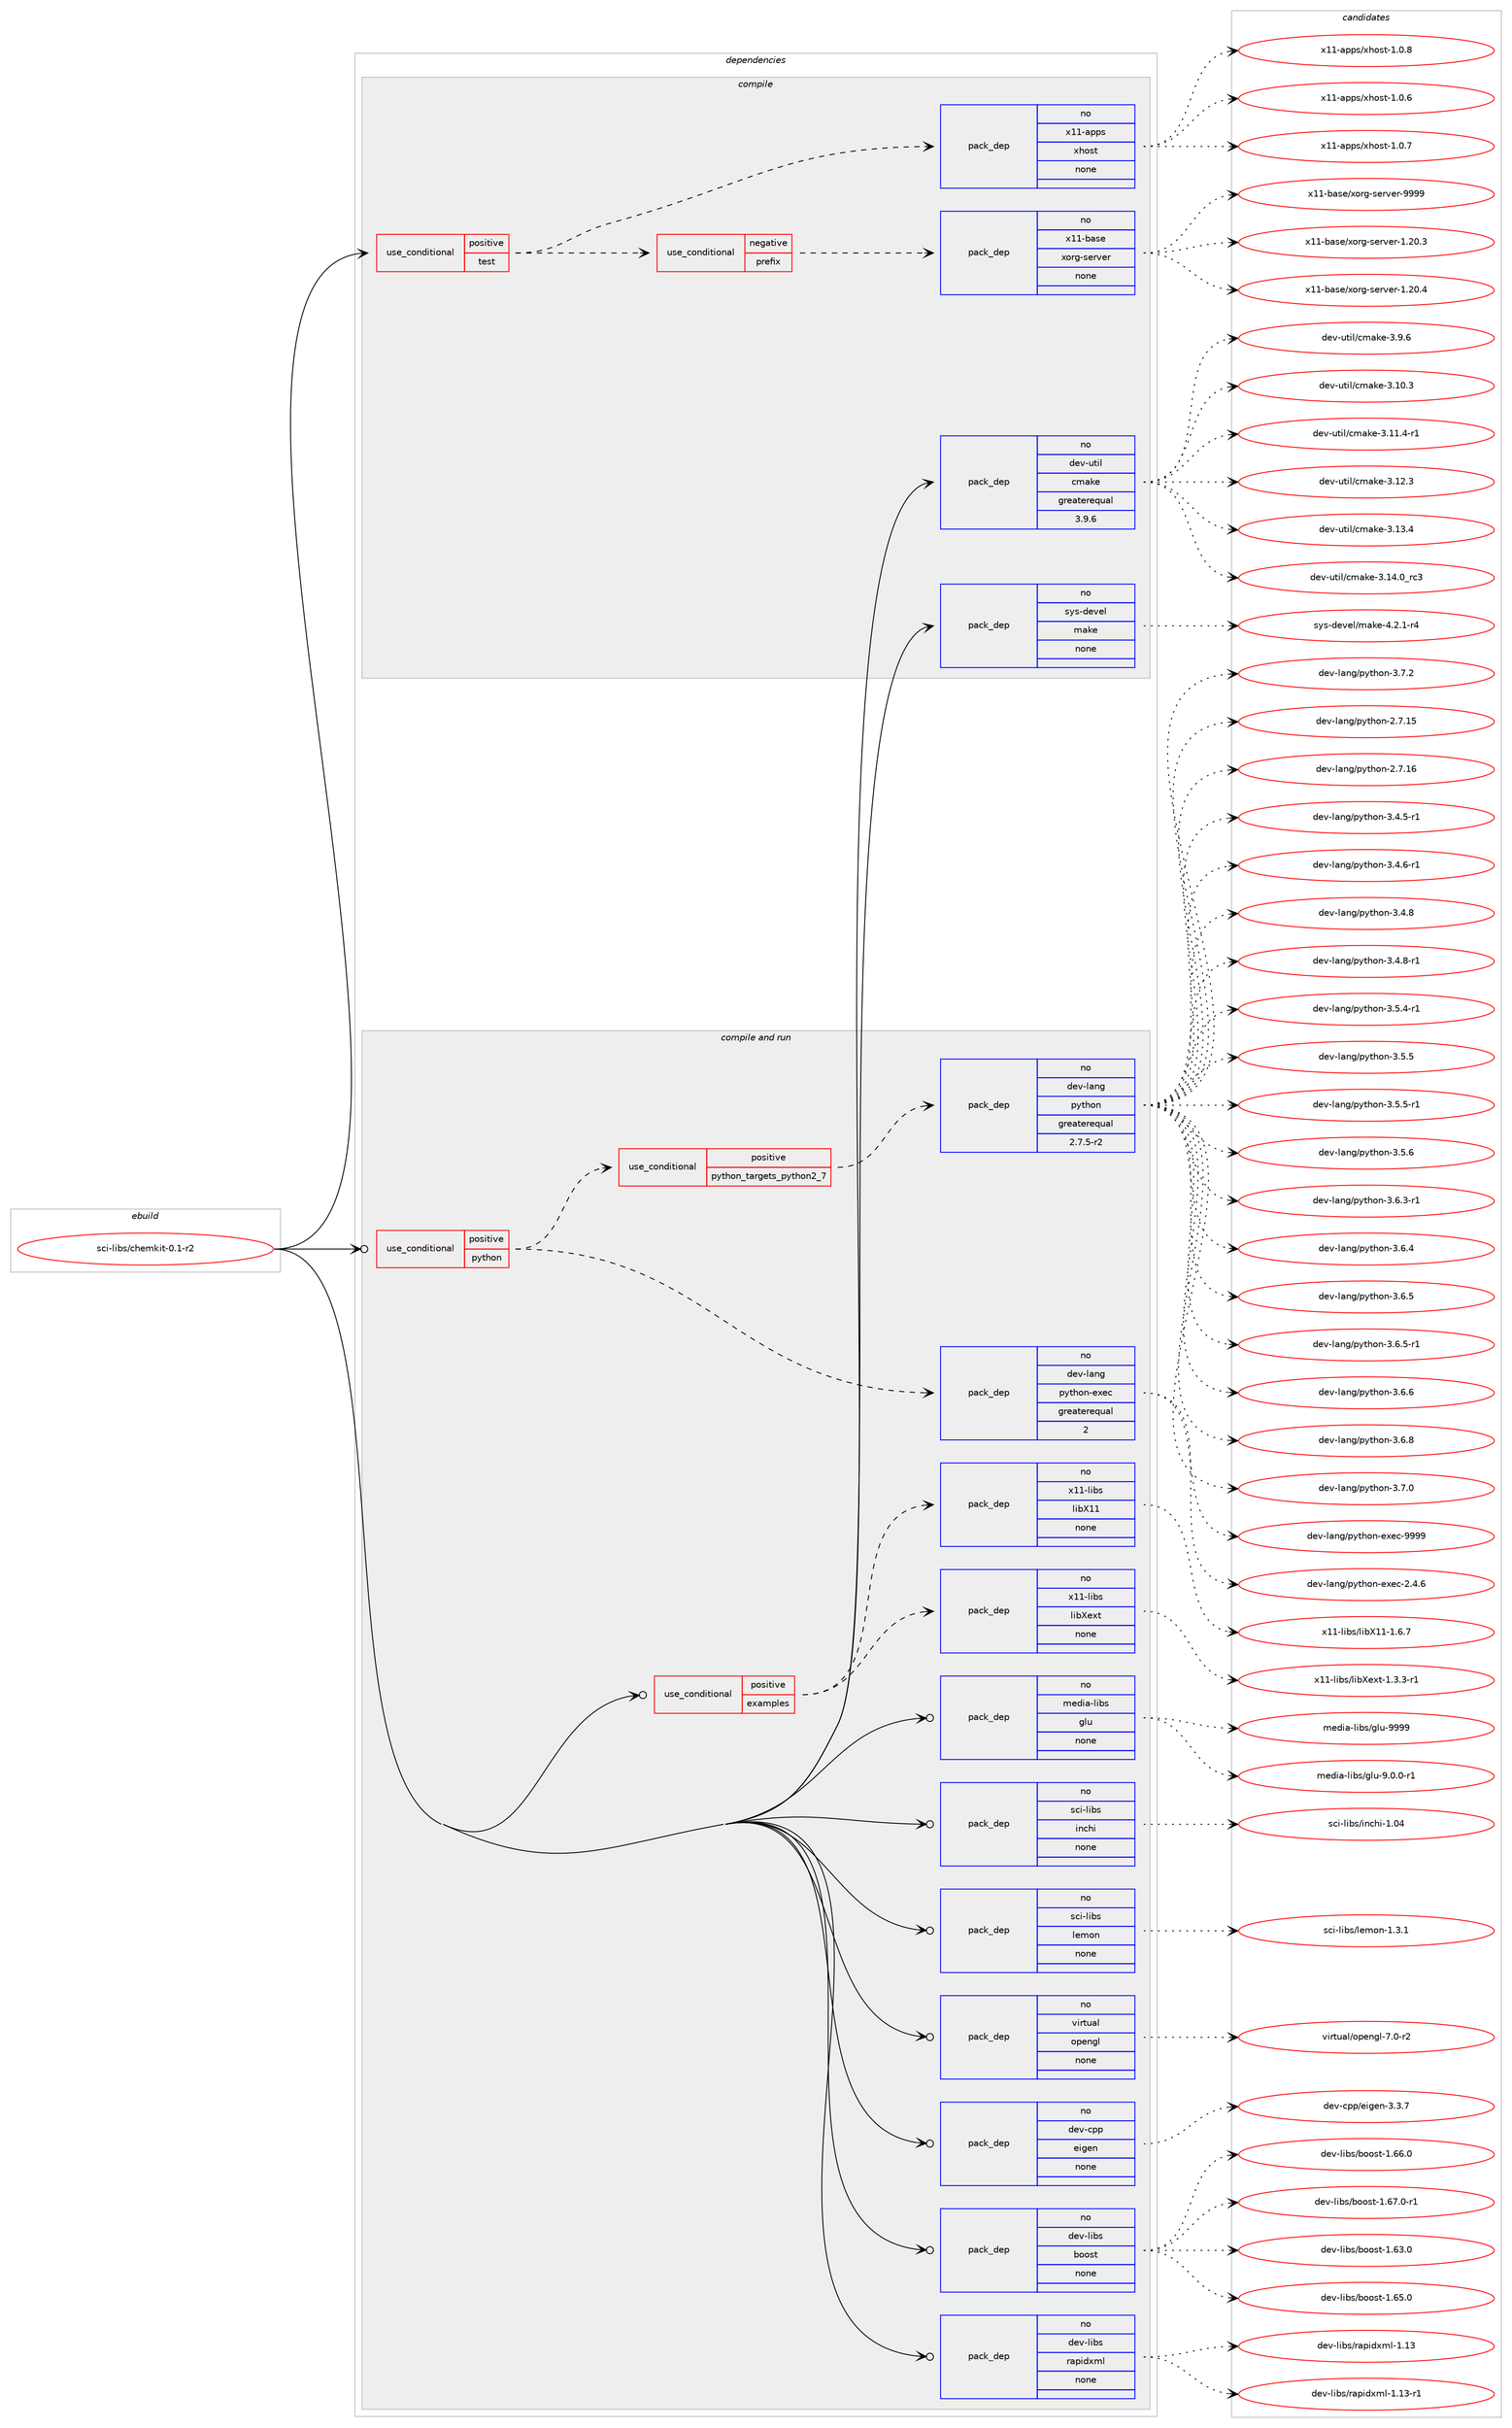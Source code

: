digraph prolog {

# *************
# Graph options
# *************

newrank=true;
concentrate=true;
compound=true;
graph [rankdir=LR,fontname=Helvetica,fontsize=10,ranksep=1.5];#, ranksep=2.5, nodesep=0.2];
edge  [arrowhead=vee];
node  [fontname=Helvetica,fontsize=10];

# **********
# The ebuild
# **********

subgraph cluster_leftcol {
color=gray;
rank=same;
label=<<i>ebuild</i>>;
id [label="sci-libs/chemkit-0.1-r2", color=red, width=4, href="../sci-libs/chemkit-0.1-r2.svg"];
}

# ****************
# The dependencies
# ****************

subgraph cluster_midcol {
color=gray;
label=<<i>dependencies</i>>;
subgraph cluster_compile {
fillcolor="#eeeeee";
style=filled;
label=<<i>compile</i>>;
subgraph cond453115 {
dependency1692523 [label=<<TABLE BORDER="0" CELLBORDER="1" CELLSPACING="0" CELLPADDING="4"><TR><TD ROWSPAN="3" CELLPADDING="10">use_conditional</TD></TR><TR><TD>positive</TD></TR><TR><TD>test</TD></TR></TABLE>>, shape=none, color=red];
subgraph cond453116 {
dependency1692524 [label=<<TABLE BORDER="0" CELLBORDER="1" CELLSPACING="0" CELLPADDING="4"><TR><TD ROWSPAN="3" CELLPADDING="10">use_conditional</TD></TR><TR><TD>negative</TD></TR><TR><TD>prefix</TD></TR></TABLE>>, shape=none, color=red];
subgraph pack1211681 {
dependency1692525 [label=<<TABLE BORDER="0" CELLBORDER="1" CELLSPACING="0" CELLPADDING="4" WIDTH="220"><TR><TD ROWSPAN="6" CELLPADDING="30">pack_dep</TD></TR><TR><TD WIDTH="110">no</TD></TR><TR><TD>x11-base</TD></TR><TR><TD>xorg-server</TD></TR><TR><TD>none</TD></TR><TR><TD></TD></TR></TABLE>>, shape=none, color=blue];
}
dependency1692524:e -> dependency1692525:w [weight=20,style="dashed",arrowhead="vee"];
}
dependency1692523:e -> dependency1692524:w [weight=20,style="dashed",arrowhead="vee"];
subgraph pack1211682 {
dependency1692526 [label=<<TABLE BORDER="0" CELLBORDER="1" CELLSPACING="0" CELLPADDING="4" WIDTH="220"><TR><TD ROWSPAN="6" CELLPADDING="30">pack_dep</TD></TR><TR><TD WIDTH="110">no</TD></TR><TR><TD>x11-apps</TD></TR><TR><TD>xhost</TD></TR><TR><TD>none</TD></TR><TR><TD></TD></TR></TABLE>>, shape=none, color=blue];
}
dependency1692523:e -> dependency1692526:w [weight=20,style="dashed",arrowhead="vee"];
}
id:e -> dependency1692523:w [weight=20,style="solid",arrowhead="vee"];
subgraph pack1211683 {
dependency1692527 [label=<<TABLE BORDER="0" CELLBORDER="1" CELLSPACING="0" CELLPADDING="4" WIDTH="220"><TR><TD ROWSPAN="6" CELLPADDING="30">pack_dep</TD></TR><TR><TD WIDTH="110">no</TD></TR><TR><TD>dev-util</TD></TR><TR><TD>cmake</TD></TR><TR><TD>greaterequal</TD></TR><TR><TD>3.9.6</TD></TR></TABLE>>, shape=none, color=blue];
}
id:e -> dependency1692527:w [weight=20,style="solid",arrowhead="vee"];
subgraph pack1211684 {
dependency1692528 [label=<<TABLE BORDER="0" CELLBORDER="1" CELLSPACING="0" CELLPADDING="4" WIDTH="220"><TR><TD ROWSPAN="6" CELLPADDING="30">pack_dep</TD></TR><TR><TD WIDTH="110">no</TD></TR><TR><TD>sys-devel</TD></TR><TR><TD>make</TD></TR><TR><TD>none</TD></TR><TR><TD></TD></TR></TABLE>>, shape=none, color=blue];
}
id:e -> dependency1692528:w [weight=20,style="solid",arrowhead="vee"];
}
subgraph cluster_compileandrun {
fillcolor="#eeeeee";
style=filled;
label=<<i>compile and run</i>>;
subgraph cond453117 {
dependency1692529 [label=<<TABLE BORDER="0" CELLBORDER="1" CELLSPACING="0" CELLPADDING="4"><TR><TD ROWSPAN="3" CELLPADDING="10">use_conditional</TD></TR><TR><TD>positive</TD></TR><TR><TD>examples</TD></TR></TABLE>>, shape=none, color=red];
subgraph pack1211685 {
dependency1692530 [label=<<TABLE BORDER="0" CELLBORDER="1" CELLSPACING="0" CELLPADDING="4" WIDTH="220"><TR><TD ROWSPAN="6" CELLPADDING="30">pack_dep</TD></TR><TR><TD WIDTH="110">no</TD></TR><TR><TD>x11-libs</TD></TR><TR><TD>libX11</TD></TR><TR><TD>none</TD></TR><TR><TD></TD></TR></TABLE>>, shape=none, color=blue];
}
dependency1692529:e -> dependency1692530:w [weight=20,style="dashed",arrowhead="vee"];
subgraph pack1211686 {
dependency1692531 [label=<<TABLE BORDER="0" CELLBORDER="1" CELLSPACING="0" CELLPADDING="4" WIDTH="220"><TR><TD ROWSPAN="6" CELLPADDING="30">pack_dep</TD></TR><TR><TD WIDTH="110">no</TD></TR><TR><TD>x11-libs</TD></TR><TR><TD>libXext</TD></TR><TR><TD>none</TD></TR><TR><TD></TD></TR></TABLE>>, shape=none, color=blue];
}
dependency1692529:e -> dependency1692531:w [weight=20,style="dashed",arrowhead="vee"];
}
id:e -> dependency1692529:w [weight=20,style="solid",arrowhead="odotvee"];
subgraph cond453118 {
dependency1692532 [label=<<TABLE BORDER="0" CELLBORDER="1" CELLSPACING="0" CELLPADDING="4"><TR><TD ROWSPAN="3" CELLPADDING="10">use_conditional</TD></TR><TR><TD>positive</TD></TR><TR><TD>python</TD></TR></TABLE>>, shape=none, color=red];
subgraph cond453119 {
dependency1692533 [label=<<TABLE BORDER="0" CELLBORDER="1" CELLSPACING="0" CELLPADDING="4"><TR><TD ROWSPAN="3" CELLPADDING="10">use_conditional</TD></TR><TR><TD>positive</TD></TR><TR><TD>python_targets_python2_7</TD></TR></TABLE>>, shape=none, color=red];
subgraph pack1211687 {
dependency1692534 [label=<<TABLE BORDER="0" CELLBORDER="1" CELLSPACING="0" CELLPADDING="4" WIDTH="220"><TR><TD ROWSPAN="6" CELLPADDING="30">pack_dep</TD></TR><TR><TD WIDTH="110">no</TD></TR><TR><TD>dev-lang</TD></TR><TR><TD>python</TD></TR><TR><TD>greaterequal</TD></TR><TR><TD>2.7.5-r2</TD></TR></TABLE>>, shape=none, color=blue];
}
dependency1692533:e -> dependency1692534:w [weight=20,style="dashed",arrowhead="vee"];
}
dependency1692532:e -> dependency1692533:w [weight=20,style="dashed",arrowhead="vee"];
subgraph pack1211688 {
dependency1692535 [label=<<TABLE BORDER="0" CELLBORDER="1" CELLSPACING="0" CELLPADDING="4" WIDTH="220"><TR><TD ROWSPAN="6" CELLPADDING="30">pack_dep</TD></TR><TR><TD WIDTH="110">no</TD></TR><TR><TD>dev-lang</TD></TR><TR><TD>python-exec</TD></TR><TR><TD>greaterequal</TD></TR><TR><TD>2</TD></TR></TABLE>>, shape=none, color=blue];
}
dependency1692532:e -> dependency1692535:w [weight=20,style="dashed",arrowhead="vee"];
}
id:e -> dependency1692532:w [weight=20,style="solid",arrowhead="odotvee"];
subgraph pack1211689 {
dependency1692536 [label=<<TABLE BORDER="0" CELLBORDER="1" CELLSPACING="0" CELLPADDING="4" WIDTH="220"><TR><TD ROWSPAN="6" CELLPADDING="30">pack_dep</TD></TR><TR><TD WIDTH="110">no</TD></TR><TR><TD>dev-cpp</TD></TR><TR><TD>eigen</TD></TR><TR><TD>none</TD></TR><TR><TD></TD></TR></TABLE>>, shape=none, color=blue];
}
id:e -> dependency1692536:w [weight=20,style="solid",arrowhead="odotvee"];
subgraph pack1211690 {
dependency1692537 [label=<<TABLE BORDER="0" CELLBORDER="1" CELLSPACING="0" CELLPADDING="4" WIDTH="220"><TR><TD ROWSPAN="6" CELLPADDING="30">pack_dep</TD></TR><TR><TD WIDTH="110">no</TD></TR><TR><TD>dev-libs</TD></TR><TR><TD>boost</TD></TR><TR><TD>none</TD></TR><TR><TD></TD></TR></TABLE>>, shape=none, color=blue];
}
id:e -> dependency1692537:w [weight=20,style="solid",arrowhead="odotvee"];
subgraph pack1211691 {
dependency1692538 [label=<<TABLE BORDER="0" CELLBORDER="1" CELLSPACING="0" CELLPADDING="4" WIDTH="220"><TR><TD ROWSPAN="6" CELLPADDING="30">pack_dep</TD></TR><TR><TD WIDTH="110">no</TD></TR><TR><TD>dev-libs</TD></TR><TR><TD>rapidxml</TD></TR><TR><TD>none</TD></TR><TR><TD></TD></TR></TABLE>>, shape=none, color=blue];
}
id:e -> dependency1692538:w [weight=20,style="solid",arrowhead="odotvee"];
subgraph pack1211692 {
dependency1692539 [label=<<TABLE BORDER="0" CELLBORDER="1" CELLSPACING="0" CELLPADDING="4" WIDTH="220"><TR><TD ROWSPAN="6" CELLPADDING="30">pack_dep</TD></TR><TR><TD WIDTH="110">no</TD></TR><TR><TD>media-libs</TD></TR><TR><TD>glu</TD></TR><TR><TD>none</TD></TR><TR><TD></TD></TR></TABLE>>, shape=none, color=blue];
}
id:e -> dependency1692539:w [weight=20,style="solid",arrowhead="odotvee"];
subgraph pack1211693 {
dependency1692540 [label=<<TABLE BORDER="0" CELLBORDER="1" CELLSPACING="0" CELLPADDING="4" WIDTH="220"><TR><TD ROWSPAN="6" CELLPADDING="30">pack_dep</TD></TR><TR><TD WIDTH="110">no</TD></TR><TR><TD>sci-libs</TD></TR><TR><TD>inchi</TD></TR><TR><TD>none</TD></TR><TR><TD></TD></TR></TABLE>>, shape=none, color=blue];
}
id:e -> dependency1692540:w [weight=20,style="solid",arrowhead="odotvee"];
subgraph pack1211694 {
dependency1692541 [label=<<TABLE BORDER="0" CELLBORDER="1" CELLSPACING="0" CELLPADDING="4" WIDTH="220"><TR><TD ROWSPAN="6" CELLPADDING="30">pack_dep</TD></TR><TR><TD WIDTH="110">no</TD></TR><TR><TD>sci-libs</TD></TR><TR><TD>lemon</TD></TR><TR><TD>none</TD></TR><TR><TD></TD></TR></TABLE>>, shape=none, color=blue];
}
id:e -> dependency1692541:w [weight=20,style="solid",arrowhead="odotvee"];
subgraph pack1211695 {
dependency1692542 [label=<<TABLE BORDER="0" CELLBORDER="1" CELLSPACING="0" CELLPADDING="4" WIDTH="220"><TR><TD ROWSPAN="6" CELLPADDING="30">pack_dep</TD></TR><TR><TD WIDTH="110">no</TD></TR><TR><TD>virtual</TD></TR><TR><TD>opengl</TD></TR><TR><TD>none</TD></TR><TR><TD></TD></TR></TABLE>>, shape=none, color=blue];
}
id:e -> dependency1692542:w [weight=20,style="solid",arrowhead="odotvee"];
}
subgraph cluster_run {
fillcolor="#eeeeee";
style=filled;
label=<<i>run</i>>;
}
}

# **************
# The candidates
# **************

subgraph cluster_choices {
rank=same;
color=gray;
label=<<i>candidates</i>>;

subgraph choice1211681 {
color=black;
nodesep=1;
choice1204949459897115101471201111141034511510111411810111445494650484651 [label="x11-base/xorg-server-1.20.3", color=red, width=4,href="../x11-base/xorg-server-1.20.3.svg"];
choice1204949459897115101471201111141034511510111411810111445494650484652 [label="x11-base/xorg-server-1.20.4", color=red, width=4,href="../x11-base/xorg-server-1.20.4.svg"];
choice120494945989711510147120111114103451151011141181011144557575757 [label="x11-base/xorg-server-9999", color=red, width=4,href="../x11-base/xorg-server-9999.svg"];
dependency1692525:e -> choice1204949459897115101471201111141034511510111411810111445494650484651:w [style=dotted,weight="100"];
dependency1692525:e -> choice1204949459897115101471201111141034511510111411810111445494650484652:w [style=dotted,weight="100"];
dependency1692525:e -> choice120494945989711510147120111114103451151011141181011144557575757:w [style=dotted,weight="100"];
}
subgraph choice1211682 {
color=black;
nodesep=1;
choice1204949459711211211547120104111115116454946484654 [label="x11-apps/xhost-1.0.6", color=red, width=4,href="../x11-apps/xhost-1.0.6.svg"];
choice1204949459711211211547120104111115116454946484655 [label="x11-apps/xhost-1.0.7", color=red, width=4,href="../x11-apps/xhost-1.0.7.svg"];
choice1204949459711211211547120104111115116454946484656 [label="x11-apps/xhost-1.0.8", color=red, width=4,href="../x11-apps/xhost-1.0.8.svg"];
dependency1692526:e -> choice1204949459711211211547120104111115116454946484654:w [style=dotted,weight="100"];
dependency1692526:e -> choice1204949459711211211547120104111115116454946484655:w [style=dotted,weight="100"];
dependency1692526:e -> choice1204949459711211211547120104111115116454946484656:w [style=dotted,weight="100"];
}
subgraph choice1211683 {
color=black;
nodesep=1;
choice1001011184511711610510847991099710710145514649484651 [label="dev-util/cmake-3.10.3", color=red, width=4,href="../dev-util/cmake-3.10.3.svg"];
choice10010111845117116105108479910997107101455146494946524511449 [label="dev-util/cmake-3.11.4-r1", color=red, width=4,href="../dev-util/cmake-3.11.4-r1.svg"];
choice1001011184511711610510847991099710710145514649504651 [label="dev-util/cmake-3.12.3", color=red, width=4,href="../dev-util/cmake-3.12.3.svg"];
choice1001011184511711610510847991099710710145514649514652 [label="dev-util/cmake-3.13.4", color=red, width=4,href="../dev-util/cmake-3.13.4.svg"];
choice1001011184511711610510847991099710710145514649524648951149951 [label="dev-util/cmake-3.14.0_rc3", color=red, width=4,href="../dev-util/cmake-3.14.0_rc3.svg"];
choice10010111845117116105108479910997107101455146574654 [label="dev-util/cmake-3.9.6", color=red, width=4,href="../dev-util/cmake-3.9.6.svg"];
dependency1692527:e -> choice1001011184511711610510847991099710710145514649484651:w [style=dotted,weight="100"];
dependency1692527:e -> choice10010111845117116105108479910997107101455146494946524511449:w [style=dotted,weight="100"];
dependency1692527:e -> choice1001011184511711610510847991099710710145514649504651:w [style=dotted,weight="100"];
dependency1692527:e -> choice1001011184511711610510847991099710710145514649514652:w [style=dotted,weight="100"];
dependency1692527:e -> choice1001011184511711610510847991099710710145514649524648951149951:w [style=dotted,weight="100"];
dependency1692527:e -> choice10010111845117116105108479910997107101455146574654:w [style=dotted,weight="100"];
}
subgraph choice1211684 {
color=black;
nodesep=1;
choice1151211154510010111810110847109971071014552465046494511452 [label="sys-devel/make-4.2.1-r4", color=red, width=4,href="../sys-devel/make-4.2.1-r4.svg"];
dependency1692528:e -> choice1151211154510010111810110847109971071014552465046494511452:w [style=dotted,weight="100"];
}
subgraph choice1211685 {
color=black;
nodesep=1;
choice120494945108105981154710810598884949454946544655 [label="x11-libs/libX11-1.6.7", color=red, width=4,href="../x11-libs/libX11-1.6.7.svg"];
dependency1692530:e -> choice120494945108105981154710810598884949454946544655:w [style=dotted,weight="100"];
}
subgraph choice1211686 {
color=black;
nodesep=1;
choice120494945108105981154710810598881011201164549465146514511449 [label="x11-libs/libXext-1.3.3-r1", color=red, width=4,href="../x11-libs/libXext-1.3.3-r1.svg"];
dependency1692531:e -> choice120494945108105981154710810598881011201164549465146514511449:w [style=dotted,weight="100"];
}
subgraph choice1211687 {
color=black;
nodesep=1;
choice10010111845108971101034711212111610411111045504655464953 [label="dev-lang/python-2.7.15", color=red, width=4,href="../dev-lang/python-2.7.15.svg"];
choice10010111845108971101034711212111610411111045504655464954 [label="dev-lang/python-2.7.16", color=red, width=4,href="../dev-lang/python-2.7.16.svg"];
choice1001011184510897110103471121211161041111104551465246534511449 [label="dev-lang/python-3.4.5-r1", color=red, width=4,href="../dev-lang/python-3.4.5-r1.svg"];
choice1001011184510897110103471121211161041111104551465246544511449 [label="dev-lang/python-3.4.6-r1", color=red, width=4,href="../dev-lang/python-3.4.6-r1.svg"];
choice100101118451089711010347112121116104111110455146524656 [label="dev-lang/python-3.4.8", color=red, width=4,href="../dev-lang/python-3.4.8.svg"];
choice1001011184510897110103471121211161041111104551465246564511449 [label="dev-lang/python-3.4.8-r1", color=red, width=4,href="../dev-lang/python-3.4.8-r1.svg"];
choice1001011184510897110103471121211161041111104551465346524511449 [label="dev-lang/python-3.5.4-r1", color=red, width=4,href="../dev-lang/python-3.5.4-r1.svg"];
choice100101118451089711010347112121116104111110455146534653 [label="dev-lang/python-3.5.5", color=red, width=4,href="../dev-lang/python-3.5.5.svg"];
choice1001011184510897110103471121211161041111104551465346534511449 [label="dev-lang/python-3.5.5-r1", color=red, width=4,href="../dev-lang/python-3.5.5-r1.svg"];
choice100101118451089711010347112121116104111110455146534654 [label="dev-lang/python-3.5.6", color=red, width=4,href="../dev-lang/python-3.5.6.svg"];
choice1001011184510897110103471121211161041111104551465446514511449 [label="dev-lang/python-3.6.3-r1", color=red, width=4,href="../dev-lang/python-3.6.3-r1.svg"];
choice100101118451089711010347112121116104111110455146544652 [label="dev-lang/python-3.6.4", color=red, width=4,href="../dev-lang/python-3.6.4.svg"];
choice100101118451089711010347112121116104111110455146544653 [label="dev-lang/python-3.6.5", color=red, width=4,href="../dev-lang/python-3.6.5.svg"];
choice1001011184510897110103471121211161041111104551465446534511449 [label="dev-lang/python-3.6.5-r1", color=red, width=4,href="../dev-lang/python-3.6.5-r1.svg"];
choice100101118451089711010347112121116104111110455146544654 [label="dev-lang/python-3.6.6", color=red, width=4,href="../dev-lang/python-3.6.6.svg"];
choice100101118451089711010347112121116104111110455146544656 [label="dev-lang/python-3.6.8", color=red, width=4,href="../dev-lang/python-3.6.8.svg"];
choice100101118451089711010347112121116104111110455146554648 [label="dev-lang/python-3.7.0", color=red, width=4,href="../dev-lang/python-3.7.0.svg"];
choice100101118451089711010347112121116104111110455146554650 [label="dev-lang/python-3.7.2", color=red, width=4,href="../dev-lang/python-3.7.2.svg"];
dependency1692534:e -> choice10010111845108971101034711212111610411111045504655464953:w [style=dotted,weight="100"];
dependency1692534:e -> choice10010111845108971101034711212111610411111045504655464954:w [style=dotted,weight="100"];
dependency1692534:e -> choice1001011184510897110103471121211161041111104551465246534511449:w [style=dotted,weight="100"];
dependency1692534:e -> choice1001011184510897110103471121211161041111104551465246544511449:w [style=dotted,weight="100"];
dependency1692534:e -> choice100101118451089711010347112121116104111110455146524656:w [style=dotted,weight="100"];
dependency1692534:e -> choice1001011184510897110103471121211161041111104551465246564511449:w [style=dotted,weight="100"];
dependency1692534:e -> choice1001011184510897110103471121211161041111104551465346524511449:w [style=dotted,weight="100"];
dependency1692534:e -> choice100101118451089711010347112121116104111110455146534653:w [style=dotted,weight="100"];
dependency1692534:e -> choice1001011184510897110103471121211161041111104551465346534511449:w [style=dotted,weight="100"];
dependency1692534:e -> choice100101118451089711010347112121116104111110455146534654:w [style=dotted,weight="100"];
dependency1692534:e -> choice1001011184510897110103471121211161041111104551465446514511449:w [style=dotted,weight="100"];
dependency1692534:e -> choice100101118451089711010347112121116104111110455146544652:w [style=dotted,weight="100"];
dependency1692534:e -> choice100101118451089711010347112121116104111110455146544653:w [style=dotted,weight="100"];
dependency1692534:e -> choice1001011184510897110103471121211161041111104551465446534511449:w [style=dotted,weight="100"];
dependency1692534:e -> choice100101118451089711010347112121116104111110455146544654:w [style=dotted,weight="100"];
dependency1692534:e -> choice100101118451089711010347112121116104111110455146544656:w [style=dotted,weight="100"];
dependency1692534:e -> choice100101118451089711010347112121116104111110455146554648:w [style=dotted,weight="100"];
dependency1692534:e -> choice100101118451089711010347112121116104111110455146554650:w [style=dotted,weight="100"];
}
subgraph choice1211688 {
color=black;
nodesep=1;
choice1001011184510897110103471121211161041111104510112010199455046524654 [label="dev-lang/python-exec-2.4.6", color=red, width=4,href="../dev-lang/python-exec-2.4.6.svg"];
choice10010111845108971101034711212111610411111045101120101994557575757 [label="dev-lang/python-exec-9999", color=red, width=4,href="../dev-lang/python-exec-9999.svg"];
dependency1692535:e -> choice1001011184510897110103471121211161041111104510112010199455046524654:w [style=dotted,weight="100"];
dependency1692535:e -> choice10010111845108971101034711212111610411111045101120101994557575757:w [style=dotted,weight="100"];
}
subgraph choice1211689 {
color=black;
nodesep=1;
choice100101118459911211247101105103101110455146514655 [label="dev-cpp/eigen-3.3.7", color=red, width=4,href="../dev-cpp/eigen-3.3.7.svg"];
dependency1692536:e -> choice100101118459911211247101105103101110455146514655:w [style=dotted,weight="100"];
}
subgraph choice1211690 {
color=black;
nodesep=1;
choice1001011184510810598115479811111111511645494654514648 [label="dev-libs/boost-1.63.0", color=red, width=4,href="../dev-libs/boost-1.63.0.svg"];
choice1001011184510810598115479811111111511645494654534648 [label="dev-libs/boost-1.65.0", color=red, width=4,href="../dev-libs/boost-1.65.0.svg"];
choice1001011184510810598115479811111111511645494654544648 [label="dev-libs/boost-1.66.0", color=red, width=4,href="../dev-libs/boost-1.66.0.svg"];
choice10010111845108105981154798111111115116454946545546484511449 [label="dev-libs/boost-1.67.0-r1", color=red, width=4,href="../dev-libs/boost-1.67.0-r1.svg"];
dependency1692537:e -> choice1001011184510810598115479811111111511645494654514648:w [style=dotted,weight="100"];
dependency1692537:e -> choice1001011184510810598115479811111111511645494654534648:w [style=dotted,weight="100"];
dependency1692537:e -> choice1001011184510810598115479811111111511645494654544648:w [style=dotted,weight="100"];
dependency1692537:e -> choice10010111845108105981154798111111115116454946545546484511449:w [style=dotted,weight="100"];
}
subgraph choice1211691 {
color=black;
nodesep=1;
choice100101118451081059811547114971121051001201091084549464951 [label="dev-libs/rapidxml-1.13", color=red, width=4,href="../dev-libs/rapidxml-1.13.svg"];
choice1001011184510810598115471149711210510012010910845494649514511449 [label="dev-libs/rapidxml-1.13-r1", color=red, width=4,href="../dev-libs/rapidxml-1.13-r1.svg"];
dependency1692538:e -> choice100101118451081059811547114971121051001201091084549464951:w [style=dotted,weight="100"];
dependency1692538:e -> choice1001011184510810598115471149711210510012010910845494649514511449:w [style=dotted,weight="100"];
}
subgraph choice1211692 {
color=black;
nodesep=1;
choice109101100105974510810598115471031081174557464846484511449 [label="media-libs/glu-9.0.0-r1", color=red, width=4,href="../media-libs/glu-9.0.0-r1.svg"];
choice109101100105974510810598115471031081174557575757 [label="media-libs/glu-9999", color=red, width=4,href="../media-libs/glu-9999.svg"];
dependency1692539:e -> choice109101100105974510810598115471031081174557464846484511449:w [style=dotted,weight="100"];
dependency1692539:e -> choice109101100105974510810598115471031081174557575757:w [style=dotted,weight="100"];
}
subgraph choice1211693 {
color=black;
nodesep=1;
choice11599105451081059811547105110991041054549464852 [label="sci-libs/inchi-1.04", color=red, width=4,href="../sci-libs/inchi-1.04.svg"];
dependency1692540:e -> choice11599105451081059811547105110991041054549464852:w [style=dotted,weight="100"];
}
subgraph choice1211694 {
color=black;
nodesep=1;
choice11599105451081059811547108101109111110454946514649 [label="sci-libs/lemon-1.3.1", color=red, width=4,href="../sci-libs/lemon-1.3.1.svg"];
dependency1692541:e -> choice11599105451081059811547108101109111110454946514649:w [style=dotted,weight="100"];
}
subgraph choice1211695 {
color=black;
nodesep=1;
choice1181051141161179710847111112101110103108455546484511450 [label="virtual/opengl-7.0-r2", color=red, width=4,href="../virtual/opengl-7.0-r2.svg"];
dependency1692542:e -> choice1181051141161179710847111112101110103108455546484511450:w [style=dotted,weight="100"];
}
}

}
